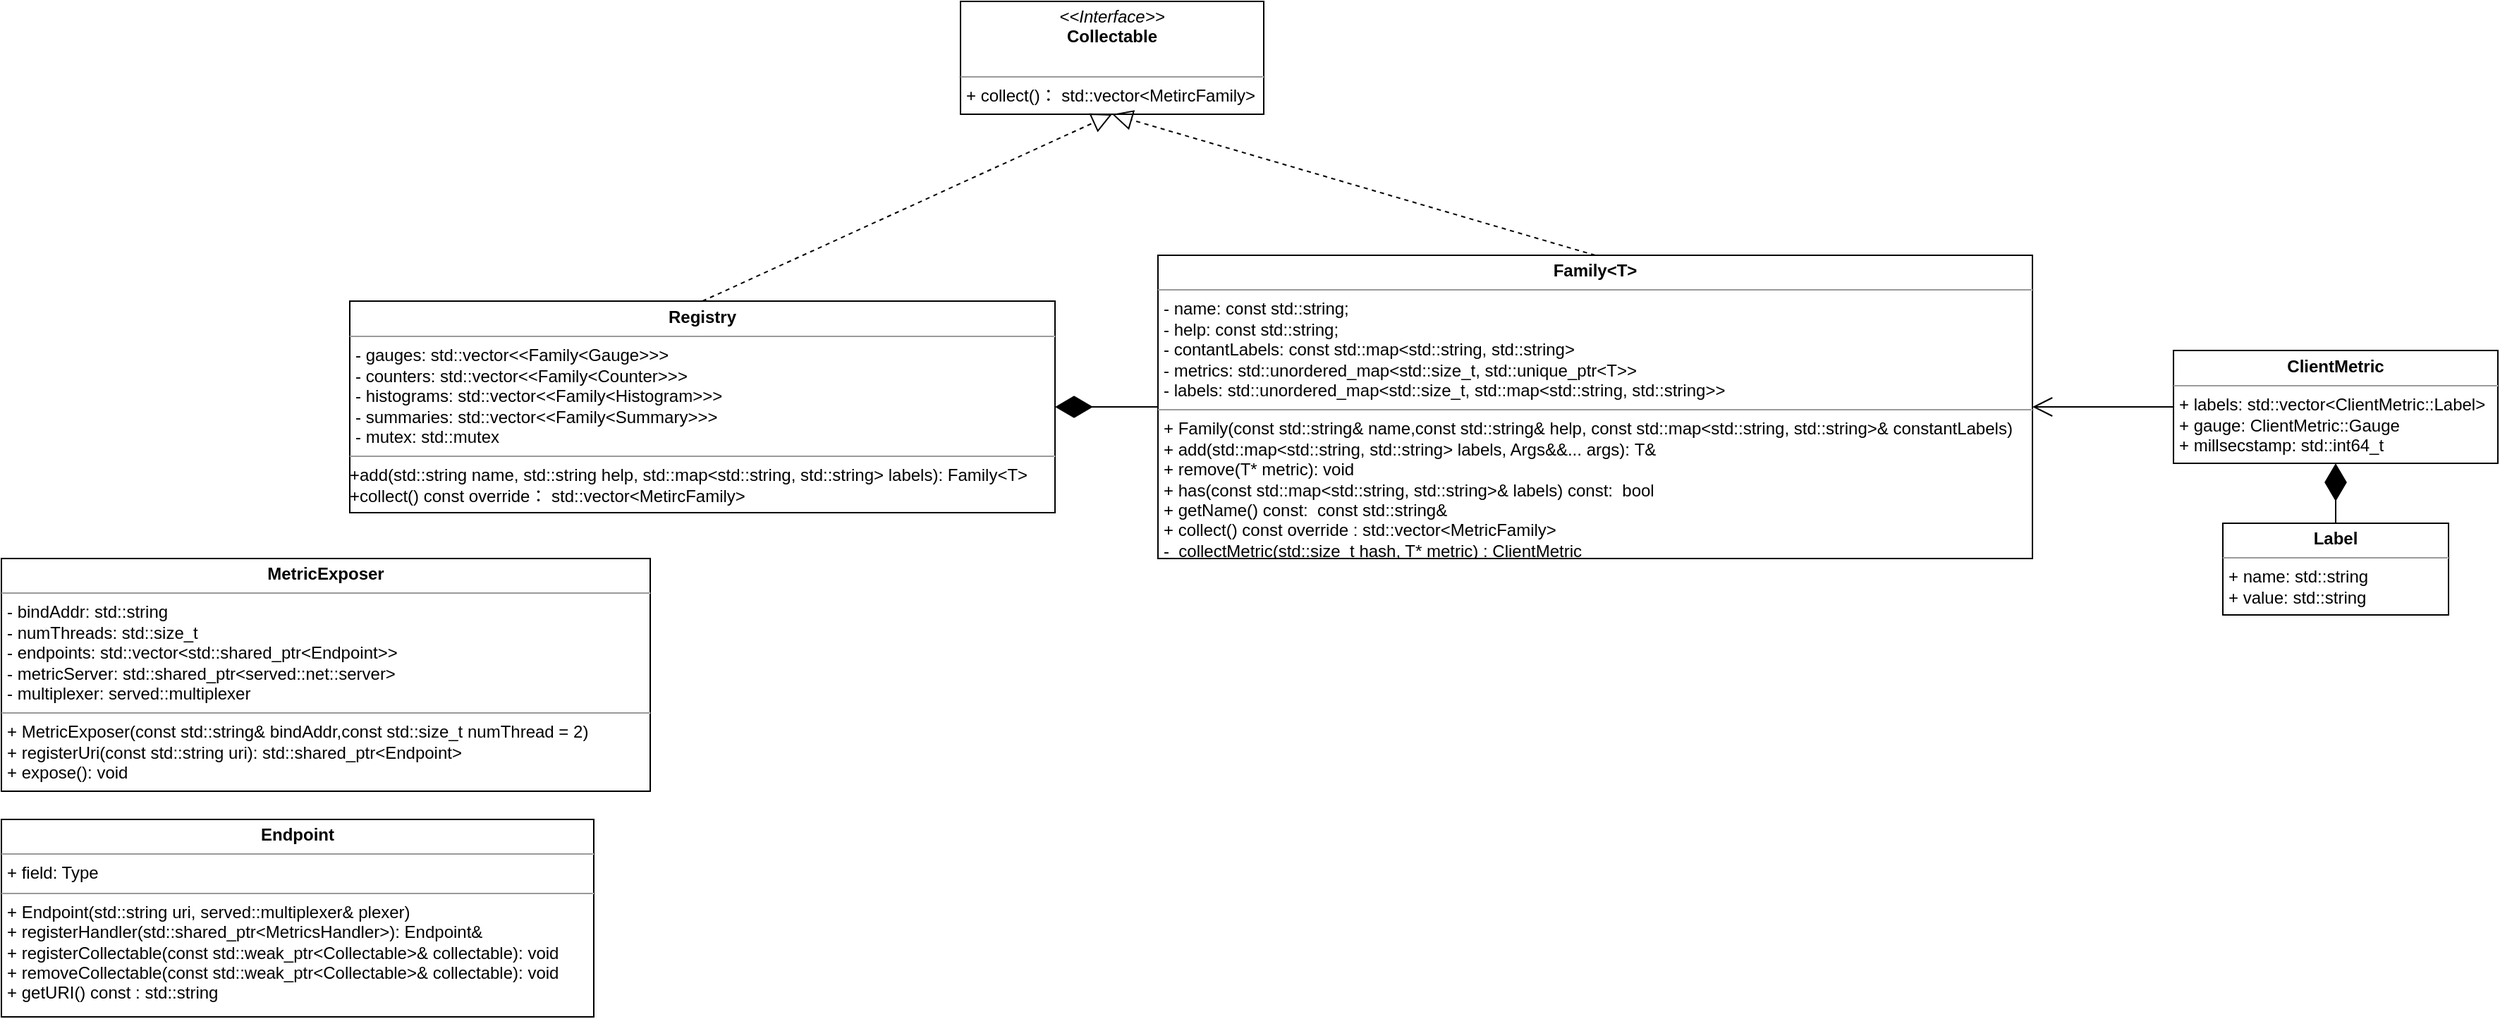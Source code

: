<mxfile version="18.0.5" type="github">
  <diagram id="u_JkBs3wXPsKhqw9CX5n" name="Page-1">
    <mxGraphModel dx="677" dy="344" grid="1" gridSize="10" guides="1" tooltips="1" connect="1" arrows="1" fold="1" page="1" pageScale="1" pageWidth="827" pageHeight="1169" math="0" shadow="0">
      <root>
        <mxCell id="0" />
        <mxCell id="1" parent="0" />
        <mxCell id="1ttmHKTNPkpgTRW5egKZ-18" value="&lt;p style=&quot;margin:0px;margin-top:4px;text-align:center;&quot;&gt;&lt;b&gt;Registry&lt;/b&gt;&lt;/p&gt;&lt;hr size=&quot;1&quot;&gt;&lt;p style=&quot;margin:0px;margin-left:4px;&quot;&gt;- gauges: std::vector&amp;lt;&amp;lt;Family&amp;lt;Gauge&amp;gt;&amp;gt;&amp;gt;&lt;/p&gt;&lt;p style=&quot;margin:0px;margin-left:4px;&quot;&gt;- counters: std::vector&amp;lt;&amp;lt;Family&amp;lt;Counter&amp;gt;&amp;gt;&amp;gt;&lt;br&gt;&lt;/p&gt;&lt;p style=&quot;margin:0px;margin-left:4px;&quot;&gt;- histograms: std::vector&amp;lt;&amp;lt;Family&amp;lt;Histogram&amp;gt;&amp;gt;&amp;gt;&lt;br&gt;&lt;/p&gt;&lt;p style=&quot;margin:0px;margin-left:4px;&quot;&gt;- summaries: std::vector&amp;lt;&amp;lt;Family&amp;lt;Summary&amp;gt;&amp;gt;&amp;gt;&lt;br&gt;&lt;/p&gt;&lt;p style=&quot;margin:0px;margin-left:4px;&quot;&gt;- mutex: std::mutex&lt;/p&gt;&lt;hr size=&quot;1&quot;&gt;&lt;p style=&quot;margin:0px;margin-left:4px;&quot;&gt;&lt;/p&gt;+add(std::string name, std::string help, std::map&amp;lt;std::string, std::string&amp;gt; labels): Family&amp;lt;T&amp;gt;&lt;br&gt;+collect() const override： std::vector&amp;lt;MetircFamily&amp;gt;" style="verticalAlign=top;align=left;overflow=fill;fontSize=12;fontFamily=Helvetica;html=1;" vertex="1" parent="1">
          <mxGeometry x="327" y="312.5" width="500" height="150" as="geometry" />
        </mxCell>
        <mxCell id="1ttmHKTNPkpgTRW5egKZ-19" value="&lt;p style=&quot;margin:0px;margin-top:4px;text-align:center;&quot;&gt;&lt;i&gt;&amp;lt;&amp;lt;Interface&amp;gt;&amp;gt;&lt;/i&gt;&lt;br&gt;&lt;b&gt;Collectable&lt;/b&gt;&lt;/p&gt;&lt;p style=&quot;margin:0px;margin-left:4px;&quot;&gt;&lt;br&gt;&lt;/p&gt;&lt;hr size=&quot;1&quot;&gt;&lt;p style=&quot;margin:0px;margin-left:4px;&quot;&gt;+ collect()： std::vector&amp;lt;MetircFamily&amp;gt;&lt;br&gt;&lt;/p&gt;" style="verticalAlign=top;align=left;overflow=fill;fontSize=12;fontFamily=Helvetica;html=1;" vertex="1" parent="1">
          <mxGeometry x="760" y="100" width="215" height="80" as="geometry" />
        </mxCell>
        <mxCell id="1ttmHKTNPkpgTRW5egKZ-20" value="" style="endArrow=block;dashed=1;endFill=0;endSize=12;html=1;rounded=0;exitX=0.5;exitY=0;exitDx=0;exitDy=0;entryX=0.5;entryY=1;entryDx=0;entryDy=0;" edge="1" parent="1" source="1ttmHKTNPkpgTRW5egKZ-18" target="1ttmHKTNPkpgTRW5egKZ-19">
          <mxGeometry width="160" relative="1" as="geometry">
            <mxPoint x="260" y="410" as="sourcePoint" />
            <mxPoint x="420" y="410" as="targetPoint" />
          </mxGeometry>
        </mxCell>
        <mxCell id="1ttmHKTNPkpgTRW5egKZ-22" value="&lt;p style=&quot;margin:0px;margin-top:4px;text-align:center;&quot;&gt;&lt;b&gt;Family&amp;lt;T&amp;gt;&lt;/b&gt;&lt;/p&gt;&lt;hr size=&quot;1&quot;&gt;&lt;p style=&quot;margin:0px;margin-left:4px;&quot;&gt;- name: const std::string;&lt;span style=&quot;background-color: initial;&quot;&gt;&lt;br&gt;&lt;/span&gt;&lt;/p&gt;&lt;p style=&quot;margin:0px;margin-left:4px;&quot;&gt;- help: const std::string;&lt;/p&gt;&lt;p style=&quot;margin:0px;margin-left:4px;&quot;&gt;- contantLabels:&amp;nbsp;const std::map&amp;lt;std::string, std::string&amp;gt;&lt;/p&gt;&lt;p style=&quot;margin:0px;margin-left:4px;&quot;&gt;&lt;span style=&quot;background-color: initial;&quot;&gt;- metrics: std::unordered_map&amp;lt;std::size_t, std::unique_ptr&amp;lt;T&amp;gt;&amp;gt;&lt;/span&gt;&lt;br&gt;&lt;/p&gt;&lt;p style=&quot;margin:0px;margin-left:4px;&quot;&gt;- labels:&amp;nbsp;std::unordered_map&amp;lt;std::size_t, std::map&amp;lt;std::string, std::string&amp;gt;&amp;gt;&lt;/p&gt;&lt;hr size=&quot;1&quot;&gt;&lt;p style=&quot;margin:0px;margin-left:4px;&quot;&gt;+ Family(&lt;span style=&quot;background-color: initial;&quot;&gt;const std::string&amp;amp; name,const std::string&amp;amp; help,&amp;nbsp;&lt;/span&gt;&lt;span style=&quot;background-color: initial;&quot;&gt;const std::map&amp;lt;std::string, std::string&amp;gt;&amp;amp; constantLabels&lt;/span&gt;&lt;span style=&quot;background-color: initial;&quot;&gt;)&lt;/span&gt;&lt;/p&gt;&lt;p style=&quot;margin:0px;margin-left:4px;&quot;&gt;+ add(std::map&amp;lt;std::string, std::string&amp;gt; labels, Args&amp;amp;&amp;amp;... args):&amp;nbsp;T&amp;amp;&lt;/p&gt;&lt;p style=&quot;margin:0px;margin-left:4px;&quot;&gt;+ remove(T* metric): void&lt;/p&gt;&lt;p style=&quot;margin:0px;margin-left:4px;&quot;&gt;+ has(const std::map&amp;lt;std::string, std::string&amp;gt;&amp;amp; labels) const:&amp;nbsp; bool&lt;/p&gt;&lt;p style=&quot;margin:0px;margin-left:4px;&quot;&gt;+ getName() const:&amp;nbsp; const std::string&amp;amp;&lt;/p&gt;&lt;p style=&quot;margin:0px;margin-left:4px;&quot;&gt;+ collect() const override :&amp;nbsp;std::vector&amp;lt;MetricFamily&amp;gt;&lt;br&gt;&lt;/p&gt;&lt;p style=&quot;margin:0px;margin-left:4px;&quot;&gt;-&amp;nbsp; collectMetric(std::size_t hash, T* metric) :&amp;nbsp;ClientMetric&lt;/p&gt;" style="verticalAlign=top;align=left;overflow=fill;fontSize=12;fontFamily=Helvetica;html=1;" vertex="1" parent="1">
          <mxGeometry x="900" y="280" width="620" height="215" as="geometry" />
        </mxCell>
        <mxCell id="1ttmHKTNPkpgTRW5egKZ-23" value="" style="endArrow=block;dashed=1;endFill=0;endSize=12;html=1;rounded=0;exitX=0.5;exitY=0;exitDx=0;exitDy=0;entryX=0.5;entryY=1;entryDx=0;entryDy=0;" edge="1" parent="1" source="1ttmHKTNPkpgTRW5egKZ-22" target="1ttmHKTNPkpgTRW5egKZ-19">
          <mxGeometry width="160" relative="1" as="geometry">
            <mxPoint x="830" y="220" as="sourcePoint" />
            <mxPoint x="990" y="220" as="targetPoint" />
          </mxGeometry>
        </mxCell>
        <mxCell id="1ttmHKTNPkpgTRW5egKZ-24" value="" style="endArrow=diamondThin;endFill=1;endSize=24;html=1;rounded=0;entryX=1;entryY=0.5;entryDx=0;entryDy=0;exitX=0;exitY=0.5;exitDx=0;exitDy=0;" edge="1" parent="1" source="1ttmHKTNPkpgTRW5egKZ-22" target="1ttmHKTNPkpgTRW5egKZ-18">
          <mxGeometry width="160" relative="1" as="geometry">
            <mxPoint x="667" y="510" as="sourcePoint" />
            <mxPoint x="827" y="510" as="targetPoint" />
          </mxGeometry>
        </mxCell>
        <mxCell id="1ttmHKTNPkpgTRW5egKZ-26" value="&lt;p style=&quot;margin:0px;margin-top:4px;text-align:center;&quot;&gt;&lt;b&gt;ClientMetric&lt;/b&gt;&lt;/p&gt;&lt;hr size=&quot;1&quot;&gt;&lt;p style=&quot;margin:0px;margin-left:4px;&quot;&gt;+ labels: std::vector&amp;lt;ClientMetric::Label&amp;gt;&lt;/p&gt;&lt;p style=&quot;margin:0px;margin-left:4px;&quot;&gt;+ gauge: ClientMetric::Gauge&lt;/p&gt;&lt;p style=&quot;margin:0px;margin-left:4px;&quot;&gt;+ millsecstamp:&amp;nbsp;std::int64_t&lt;/p&gt;" style="verticalAlign=top;align=left;overflow=fill;fontSize=12;fontFamily=Helvetica;html=1;" vertex="1" parent="1">
          <mxGeometry x="1620" y="347.5" width="230" height="80" as="geometry" />
        </mxCell>
        <mxCell id="1ttmHKTNPkpgTRW5egKZ-27" value="&lt;p style=&quot;margin:0px;margin-top:4px;text-align:center;&quot;&gt;&lt;b&gt;Label&lt;/b&gt;&lt;/p&gt;&lt;hr size=&quot;1&quot;&gt;&lt;p style=&quot;margin:0px;margin-left:4px;&quot;&gt;+ name: std::string&lt;/p&gt;&lt;p style=&quot;margin:0px;margin-left:4px;&quot;&gt;+ value: std::string&lt;/p&gt;&lt;p style=&quot;margin:0px;margin-left:4px;&quot;&gt;&lt;br&gt;&lt;/p&gt;" style="verticalAlign=top;align=left;overflow=fill;fontSize=12;fontFamily=Helvetica;html=1;" vertex="1" parent="1">
          <mxGeometry x="1655" y="470" width="160" height="65" as="geometry" />
        </mxCell>
        <mxCell id="1ttmHKTNPkpgTRW5egKZ-28" value="" style="endArrow=diamondThin;endFill=1;endSize=24;html=1;rounded=0;entryX=0.5;entryY=1;entryDx=0;entryDy=0;exitX=0.5;exitY=0;exitDx=0;exitDy=0;" edge="1" parent="1" source="1ttmHKTNPkpgTRW5egKZ-27" target="1ttmHKTNPkpgTRW5egKZ-26">
          <mxGeometry width="160" relative="1" as="geometry">
            <mxPoint x="1740" y="470" as="sourcePoint" />
            <mxPoint x="1720" y="460" as="targetPoint" />
          </mxGeometry>
        </mxCell>
        <mxCell id="1ttmHKTNPkpgTRW5egKZ-30" value="" style="endArrow=open;endFill=1;endSize=12;html=1;rounded=0;exitX=0;exitY=0.5;exitDx=0;exitDy=0;entryX=1;entryY=0.5;entryDx=0;entryDy=0;" edge="1" parent="1" source="1ttmHKTNPkpgTRW5egKZ-26" target="1ttmHKTNPkpgTRW5egKZ-22">
          <mxGeometry width="160" relative="1" as="geometry">
            <mxPoint x="1470" y="390" as="sourcePoint" />
            <mxPoint x="1630" y="390" as="targetPoint" />
          </mxGeometry>
        </mxCell>
        <mxCell id="1ttmHKTNPkpgTRW5egKZ-31" value="&lt;p style=&quot;margin:0px;margin-top:4px;text-align:center;&quot;&gt;&lt;b&gt;MetricExposer&lt;/b&gt;&lt;/p&gt;&lt;hr size=&quot;1&quot;&gt;&lt;p style=&quot;margin:0px;margin-left:4px;&quot;&gt;- bindAddr: std::string&lt;/p&gt;&lt;p style=&quot;margin:0px;margin-left:4px;&quot;&gt;-&amp;nbsp;numThreads:&amp;nbsp;std::size_t&lt;/p&gt;&lt;p style=&quot;margin:0px;margin-left:4px;&quot;&gt;-&amp;nbsp;endpoints:&amp;nbsp;std::vector&amp;lt;std::shared_ptr&amp;lt;Endpoint&amp;gt;&amp;gt;&lt;/p&gt;&lt;p style=&quot;margin:0px;margin-left:4px;&quot;&gt;-&amp;nbsp;metricServer:&amp;nbsp;std::shared_ptr&amp;lt;served::net::server&amp;gt;&lt;/p&gt;&lt;p style=&quot;margin:0px;margin-left:4px;&quot;&gt;-&amp;nbsp;multiplexer:&amp;nbsp;served::multiplexer&lt;/p&gt;&lt;hr size=&quot;1&quot;&gt;&lt;p style=&quot;margin:0px;margin-left:4px;&quot;&gt;+ MetricExposer(const std::string&amp;amp; bindAddr,const std::size_t numThread = 2)&lt;/p&gt;&lt;p style=&quot;margin:0px;margin-left:4px;&quot;&gt;+ registerUri(const std::string uri): std::shared_ptr&amp;lt;Endpoint&amp;gt;&lt;/p&gt;&lt;p style=&quot;margin:0px;margin-left:4px;&quot;&gt;+ expose(): void&lt;br&gt;&lt;/p&gt;&lt;p style=&quot;margin:0px;margin-left:4px;&quot;&gt;&lt;br&gt;&lt;/p&gt;&lt;p style=&quot;margin:0px;margin-left:4px;&quot;&gt;&lt;br&gt;&lt;/p&gt;" style="verticalAlign=top;align=left;overflow=fill;fontSize=12;fontFamily=Helvetica;html=1;" vertex="1" parent="1">
          <mxGeometry x="80" y="495" width="460" height="165" as="geometry" />
        </mxCell>
        <mxCell id="1ttmHKTNPkpgTRW5egKZ-32" value="&lt;p style=&quot;margin:0px;margin-top:4px;text-align:center;&quot;&gt;&lt;b&gt;Endpoint&lt;/b&gt;&lt;/p&gt;&lt;hr size=&quot;1&quot;&gt;&lt;p style=&quot;margin:0px;margin-left:4px;&quot;&gt;+ field: Type&lt;/p&gt;&lt;hr size=&quot;1&quot;&gt;&lt;p style=&quot;margin:0px;margin-left:4px;&quot;&gt;+ Endpoint(std::string uri, served::multiplexer&amp;amp; plexer)&lt;/p&gt;&lt;p style=&quot;margin:0px;margin-left:4px;&quot;&gt;+ registerHandler(std::shared_ptr&amp;lt;MetricsHandler&amp;gt;):&amp;nbsp;Endpoint&amp;amp;&lt;/p&gt;&lt;p style=&quot;margin:0px;margin-left:4px;&quot;&gt;+&amp;nbsp;registerCollectable(const std::weak_ptr&amp;lt;Collectable&amp;gt;&amp;amp; collectable):&amp;nbsp;void&lt;/p&gt;&lt;p style=&quot;margin:0px;margin-left:4px;&quot;&gt;+&amp;nbsp;removeCollectable(const std::weak_ptr&amp;lt;Collectable&amp;gt;&amp;amp; collectable): void&lt;/p&gt;&lt;p style=&quot;margin:0px;margin-left:4px;&quot;&gt;+&amp;nbsp;getURI() const : std::string&amp;nbsp;&lt;/p&gt;" style="verticalAlign=top;align=left;overflow=fill;fontSize=12;fontFamily=Helvetica;html=1;" vertex="1" parent="1">
          <mxGeometry x="80" y="680" width="420" height="140" as="geometry" />
        </mxCell>
      </root>
    </mxGraphModel>
  </diagram>
</mxfile>

